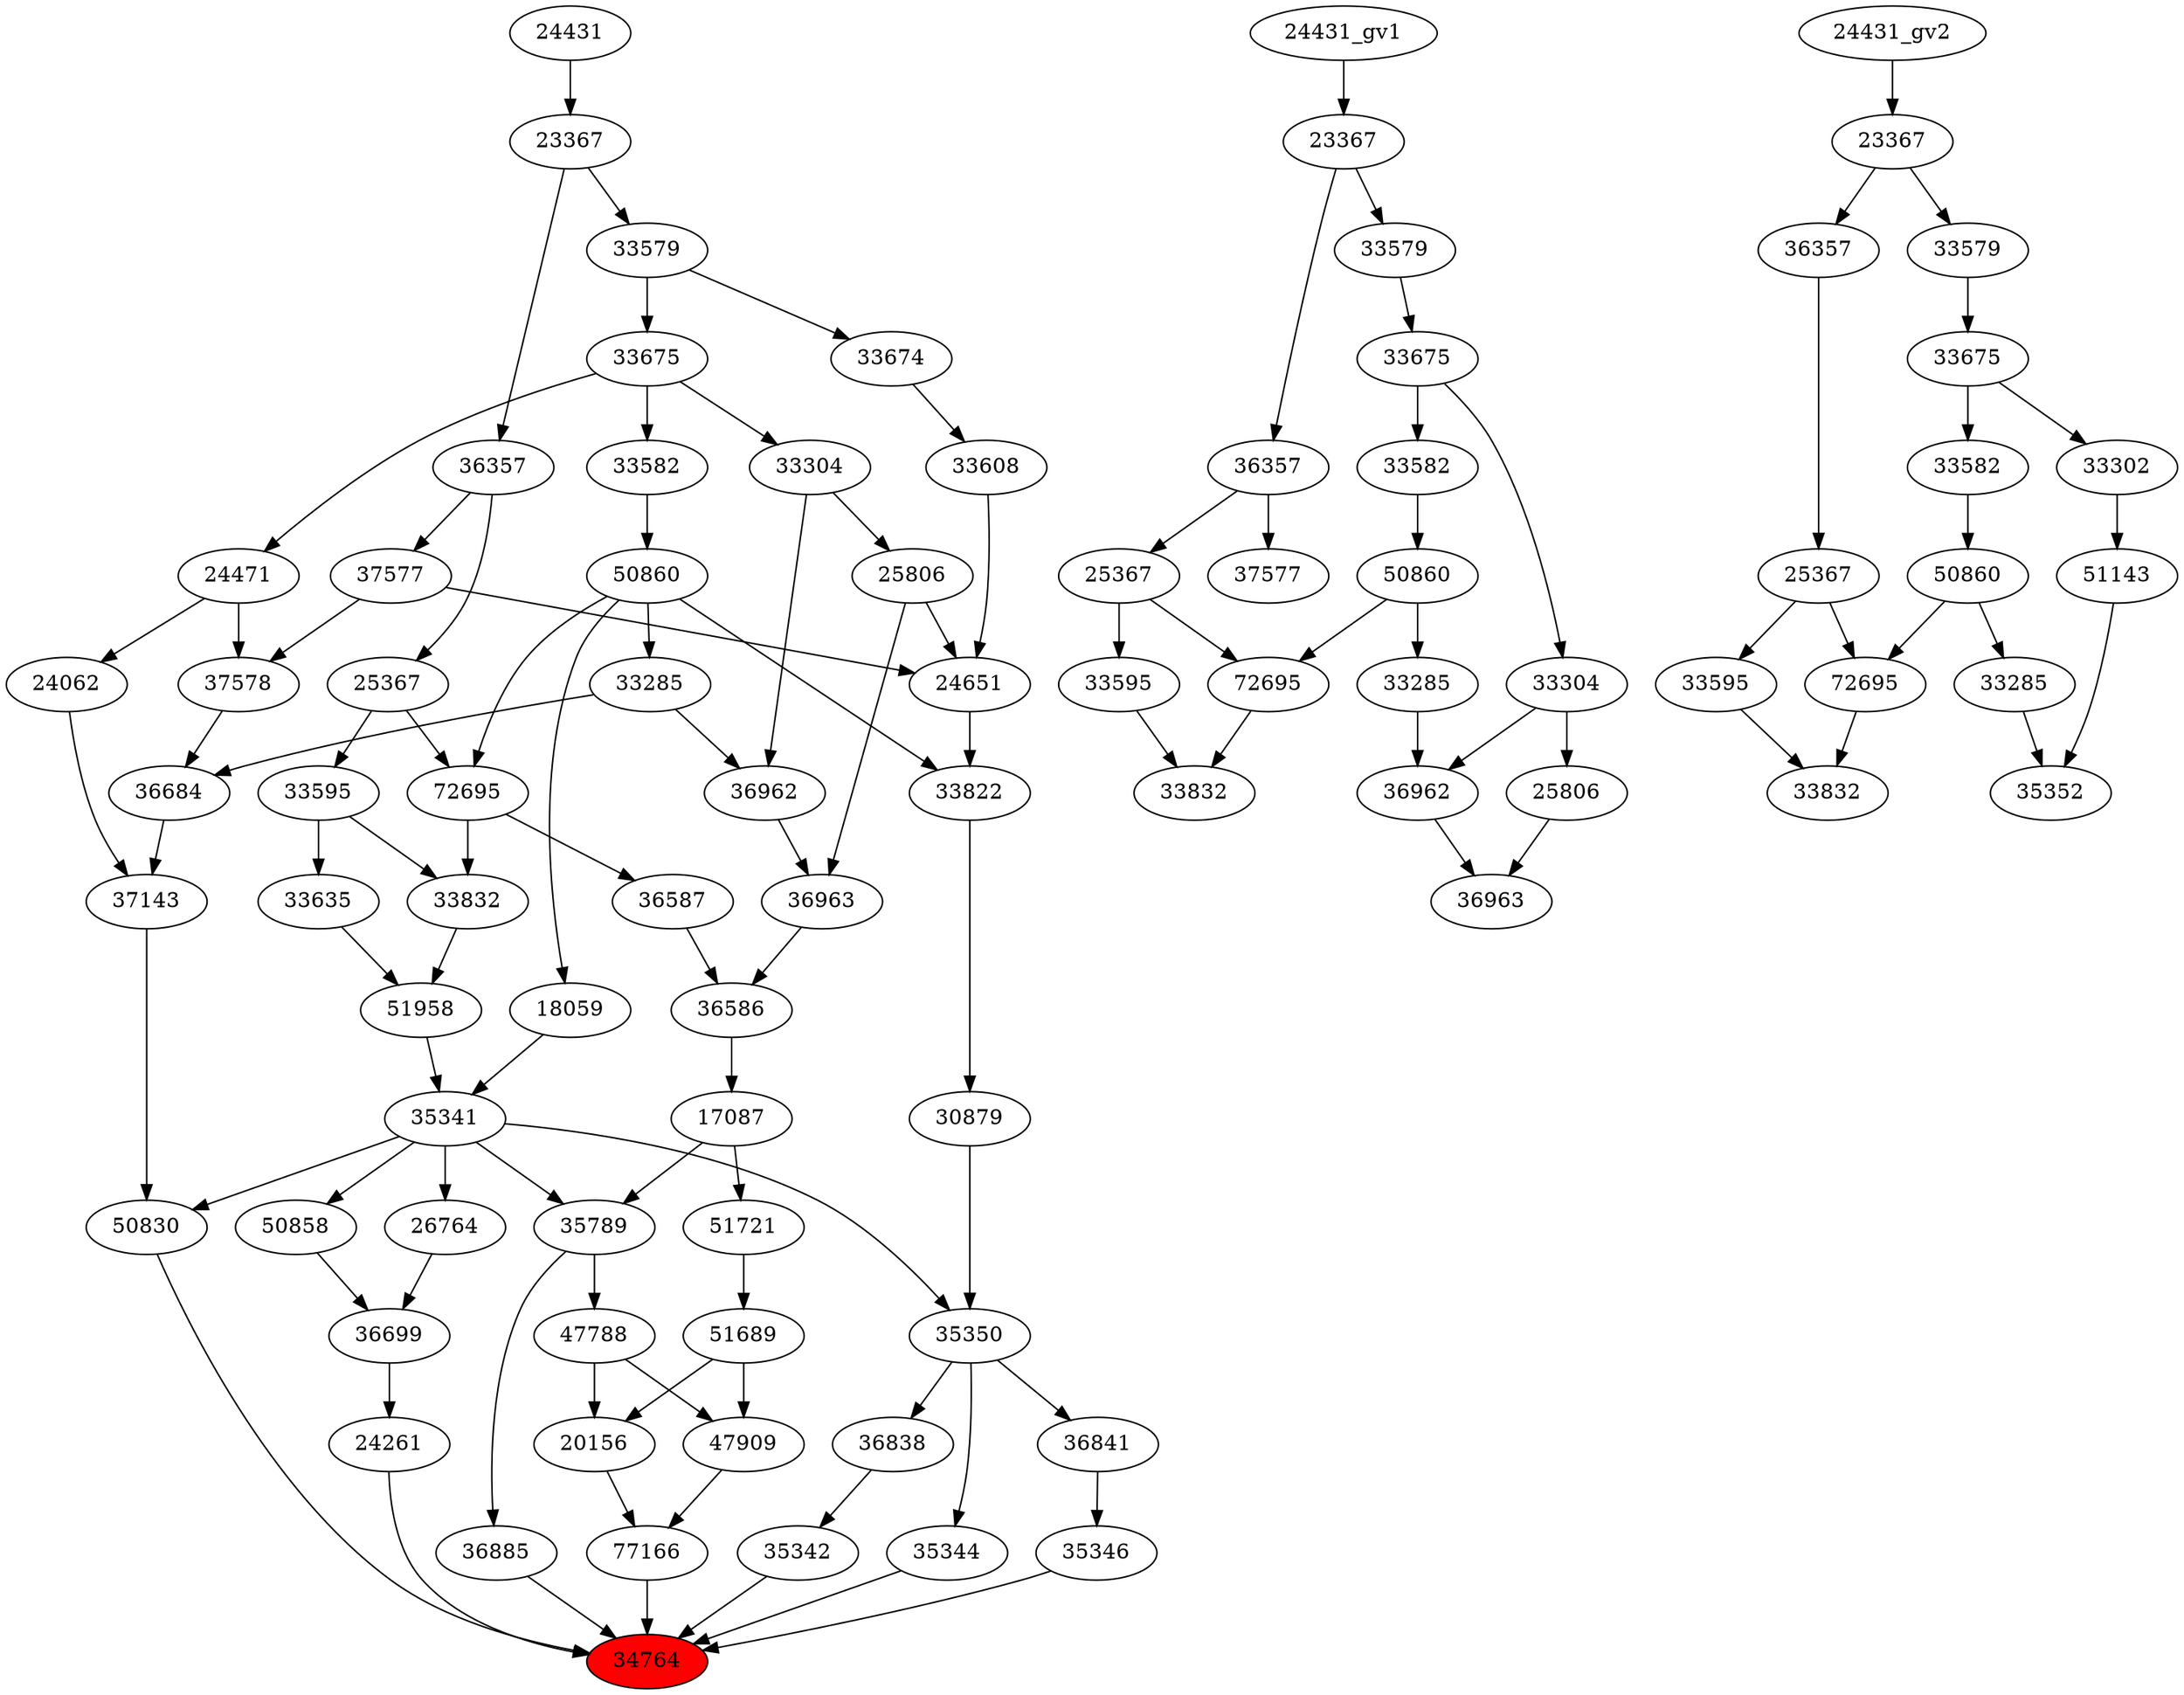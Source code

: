 strict digraph root {
	node [label="\N"];
	{
		node [fillcolor="",
			label="\N",
			style=""
		];
		34764		 [fillcolor=red,
			label=34764,
			style=filled];
		50830		 [label=50830];
		50830 -> 34764;
		24261		 [label=24261];
		24261 -> 34764;
		35346		 [label=35346];
		35346 -> 34764;
		35342		 [label=35342];
		35342 -> 34764;
		35344		 [label=35344];
		35344 -> 34764;
		36885		 [label=36885];
		36885 -> 34764;
		77166		 [label=77166];
		77166 -> 34764;
		35341		 [label=35341];
		35341 -> 50830;
		35350		 [label=35350];
		35341 -> 35350;
		35789		 [label=35789];
		35341 -> 35789;
		26764		 [label=26764];
		35341 -> 26764;
		50858		 [label=50858];
		35341 -> 50858;
		37143		 [label=37143];
		37143 -> 50830;
		36699		 [label=36699];
		36699 -> 24261;
		36841		 [label=36841];
		36841 -> 35346;
		36838		 [label=36838];
		36838 -> 35342;
		35350 -> 35344;
		35350 -> 36841;
		35350 -> 36838;
		35789 -> 36885;
		47788		 [label=47788];
		35789 -> 47788;
		20156		 [label=20156];
		20156 -> 77166;
		47909		 [label=47909];
		47909 -> 77166;
		51958		 [label=51958];
		51958 -> 35341;
		18059		 [label=18059];
		18059 -> 35341;
		36684		 [label=36684];
		36684 -> 37143;
		24062		 [label=24062];
		24062 -> 37143;
		26764 -> 36699;
		50858 -> 36699;
		30879		 [label=30879];
		30879 -> 35350;
		17087		 [label=17087];
		17087 -> 35789;
		51721		 [label=51721];
		17087 -> 51721;
		47788 -> 20156;
		47788 -> 47909;
		51689		 [label=51689];
		51689 -> 20156;
		51689 -> 47909;
		33832		 [label=33832];
		33832 -> 51958;
		33635		 [label=33635];
		33635 -> 51958;
		50860		 [label=50860];
		50860 -> 18059;
		33285		 [label=33285];
		50860 -> 33285;
		33822		 [label=33822];
		50860 -> 33822;
		72695		 [label=72695];
		50860 -> 72695;
		33285 -> 36684;
		36962		 [label=36962];
		33285 -> 36962;
		37578		 [label=37578];
		37578 -> 36684;
		24471		 [label=24471];
		24471 -> 24062;
		24471 -> 37578;
		33822 -> 30879;
		36586		 [label=36586];
		36586 -> 17087;
		51721 -> 51689;
		72695 -> 33832;
		36587		 [label=36587];
		72695 -> 36587;
		33595		 [label=33595];
		33595 -> 33832;
		33595 -> 33635;
		33582		 [label=33582];
		33582 -> 50860;
		37577		 [label=37577];
		37577 -> 37578;
		24651		 [label=24651];
		37577 -> 24651;
		33675		 [label=33675];
		33675 -> 24471;
		33675 -> 33582;
		33304		 [label=33304];
		33675 -> 33304;
		24651 -> 33822;
		36587 -> 36586;
		36963		 [label=36963];
		36963 -> 36586;
		25367		 [label=25367];
		25367 -> 72695;
		25367 -> 33595;
		36357		 [label=36357];
		36357 -> 37577;
		36357 -> 25367;
		33579		 [label=33579];
		33579 -> 33675;
		33674		 [label=33674];
		33579 -> 33674;
		25806		 [label=25806];
		25806 -> 24651;
		25806 -> 36963;
		33608		 [label=33608];
		33608 -> 24651;
		36962 -> 36963;
		23367		 [label=23367];
		23367 -> 36357;
		23367 -> 33579;
		33304 -> 25806;
		33304 -> 36962;
		33674 -> 33608;
		24431		 [label=24431];
		24431 -> 23367;
	}
	{
		node [label="\N"];
		"33832_gv1"		 [label=33832];
		"72695_gv1"		 [label=72695];
		"72695_gv1" -> "33832_gv1";
		"33595_gv1"		 [label=33595];
		"33595_gv1" -> "33832_gv1";
		"50860_gv1"		 [label=50860];
		"50860_gv1" -> "72695_gv1";
		"33285_gv1"		 [label=33285];
		"50860_gv1" -> "33285_gv1";
		"33582_gv1"		 [label=33582];
		"33582_gv1" -> "50860_gv1";
		"36962_gv1"		 [label=36962];
		"33285_gv1" -> "36962_gv1";
		"25367_gv1"		 [label=25367];
		"25367_gv1" -> "72695_gv1";
		"25367_gv1" -> "33595_gv1";
		"33675_gv1"		 [label=33675];
		"33675_gv1" -> "33582_gv1";
		"33304_gv1"		 [label=33304];
		"33675_gv1" -> "33304_gv1";
		"37577_gv1"		 [label=37577];
		"36357_gv1"		 [label=36357];
		"36357_gv1" -> "25367_gv1";
		"36357_gv1" -> "37577_gv1";
		"33579_gv1"		 [label=33579];
		"33579_gv1" -> "33675_gv1";
		"36963_gv1"		 [label=36963];
		"36962_gv1" -> "36963_gv1";
		"25806_gv1"		 [label=25806];
		"25806_gv1" -> "36963_gv1";
		"23367_gv1"		 [label=23367];
		"23367_gv1" -> "36357_gv1";
		"23367_gv1" -> "33579_gv1";
		"33304_gv1" -> "36962_gv1";
		"33304_gv1" -> "25806_gv1";
		"24431_gv1" -> "23367_gv1";
	}
	{
		node [label="\N"];
		35352		 [label=35352];
		"33285_gv2"		 [label=33285];
		"33285_gv2" -> 35352;
		51143		 [label=51143];
		51143 -> 35352;
		"50860_gv2"		 [label=50860];
		"50860_gv2" -> "33285_gv2";
		"72695_gv2"		 [label=72695];
		"50860_gv2" -> "72695_gv2";
		"33832_gv2"		 [label=33832];
		"72695_gv2" -> "33832_gv2";
		"33595_gv2"		 [label=33595];
		"33595_gv2" -> "33832_gv2";
		33302		 [label=33302];
		33302 -> 51143;
		"25367_gv2"		 [label=25367];
		"25367_gv2" -> "72695_gv2";
		"25367_gv2" -> "33595_gv2";
		"33582_gv2"		 [label=33582];
		"33582_gv2" -> "50860_gv2";
		"33675_gv2"		 [label=33675];
		"33675_gv2" -> 33302;
		"33675_gv2" -> "33582_gv2";
		"36357_gv2"		 [label=36357];
		"36357_gv2" -> "25367_gv2";
		"33579_gv2"		 [label=33579];
		"33579_gv2" -> "33675_gv2";
		"23367_gv2"		 [label=23367];
		"23367_gv2" -> "36357_gv2";
		"23367_gv2" -> "33579_gv2";
		"24431_gv2" -> "23367_gv2";
	}
}
